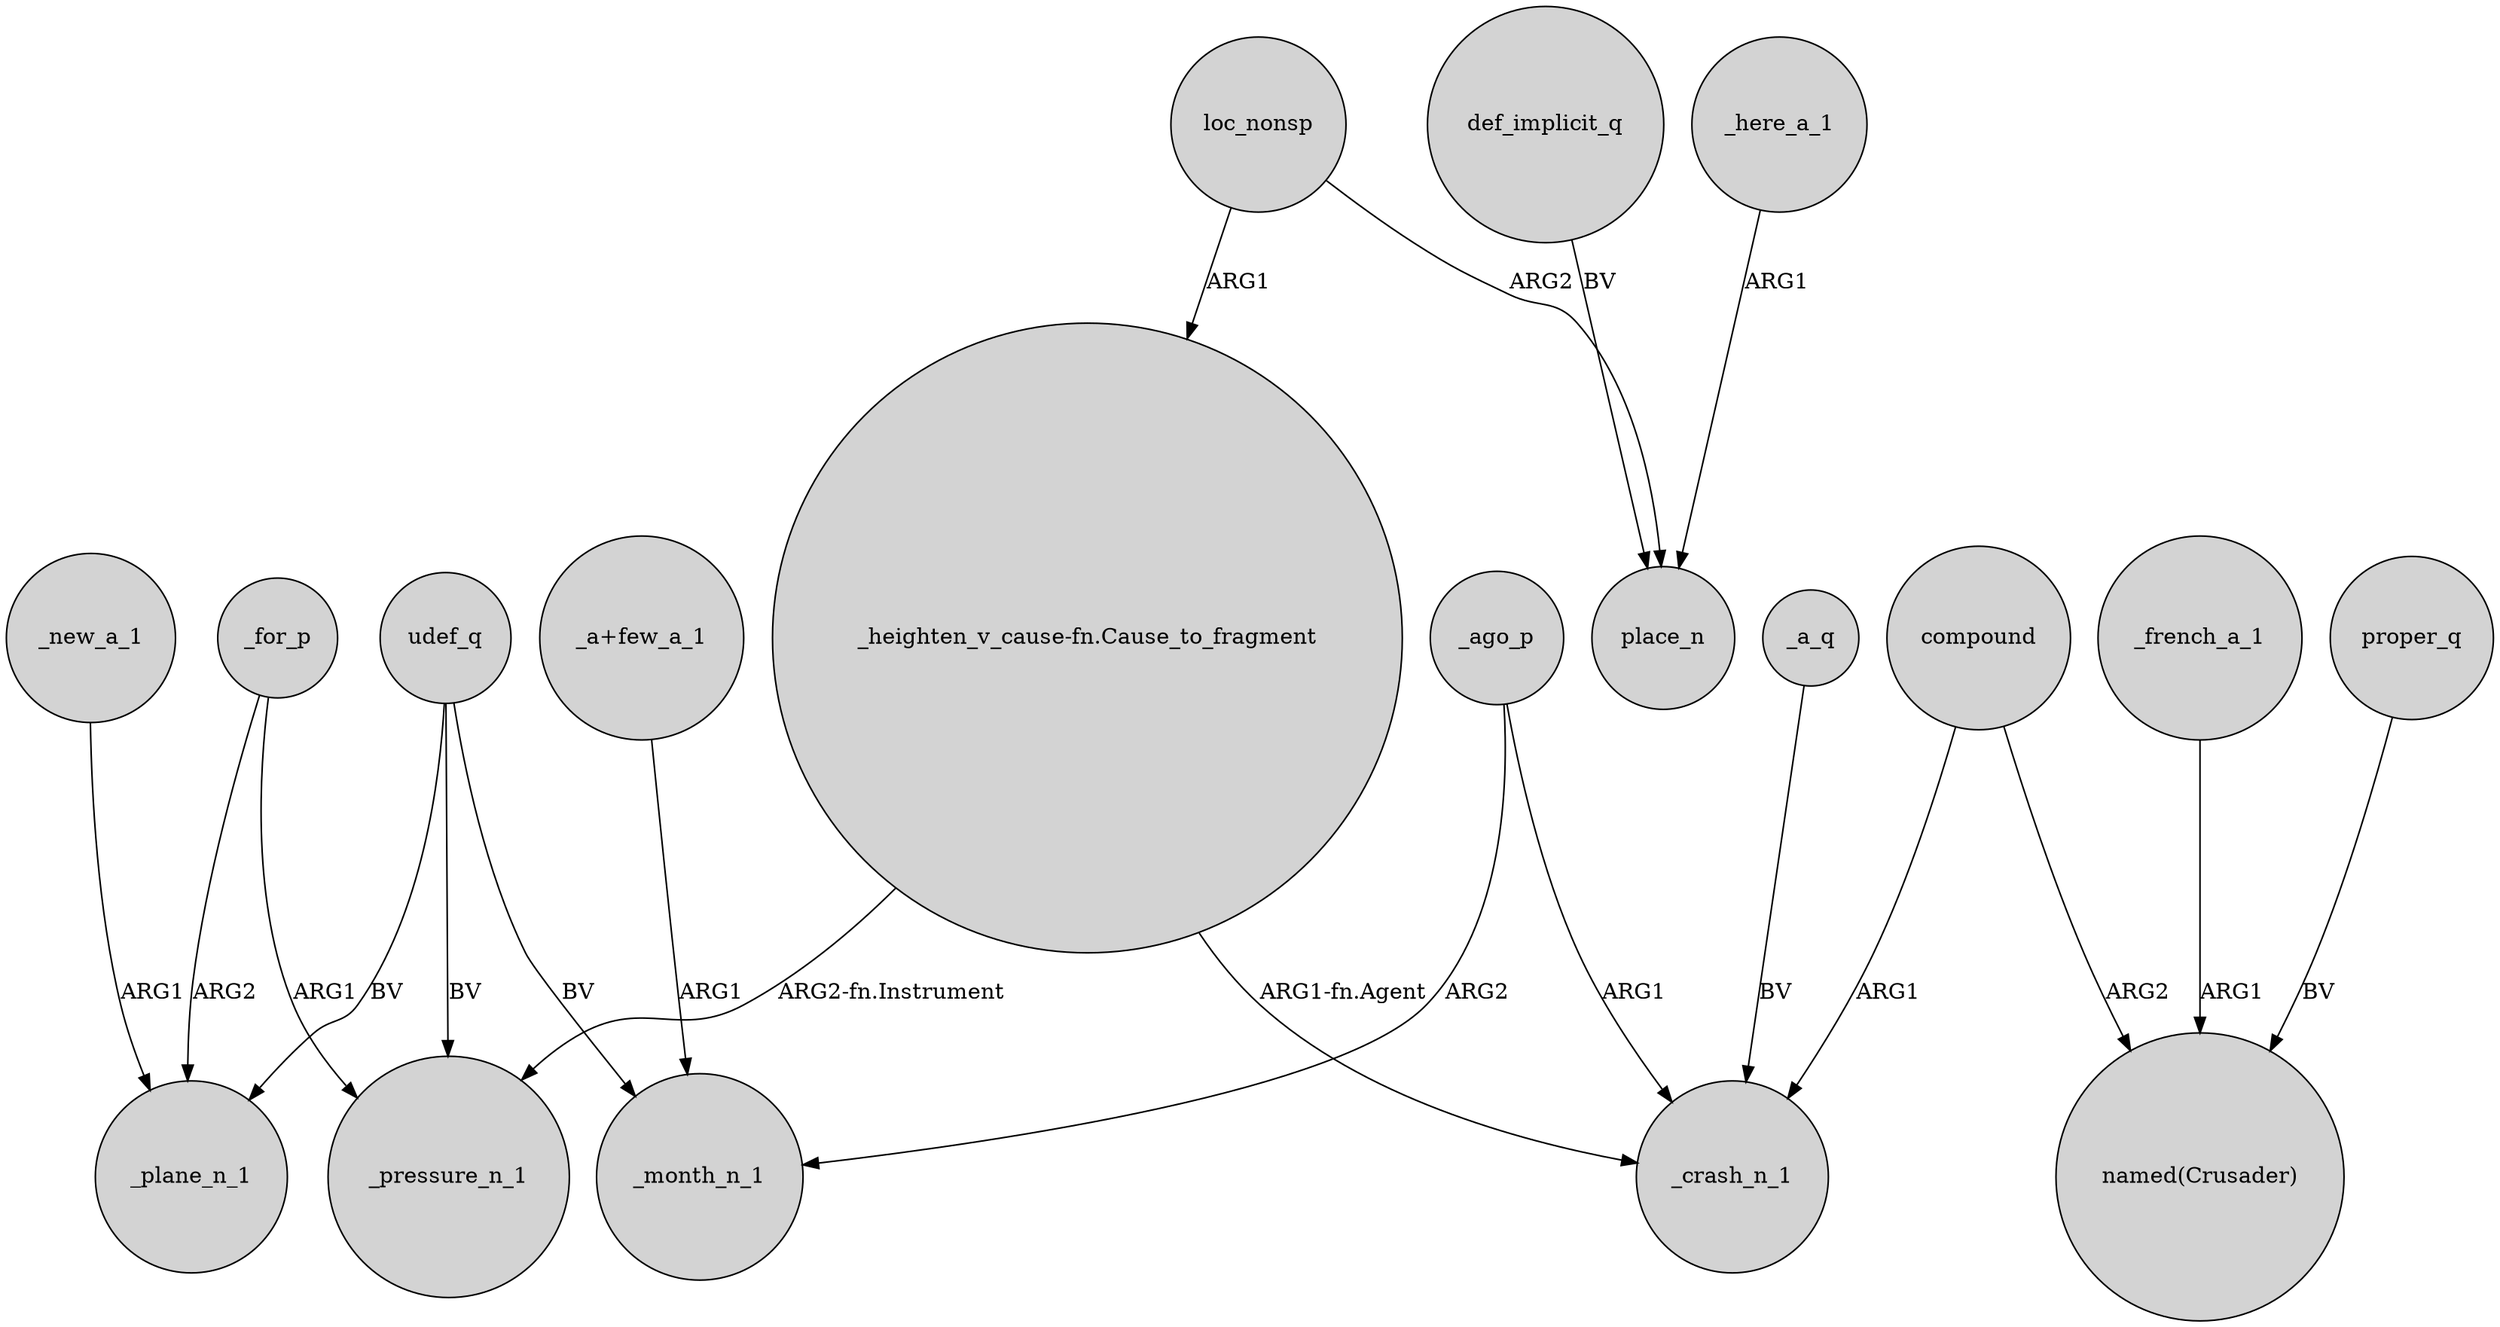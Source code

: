 digraph {
	node [shape=circle style=filled]
	udef_q -> _month_n_1 [label=BV]
	def_implicit_q -> place_n [label=BV]
	_french_a_1 -> "named(Crusader)" [label=ARG1]
	_here_a_1 -> place_n [label=ARG1]
	_ago_p -> _crash_n_1 [label=ARG1]
	udef_q -> _pressure_n_1 [label=BV]
	_a_q -> _crash_n_1 [label=BV]
	udef_q -> _plane_n_1 [label=BV]
	loc_nonsp -> "_heighten_v_cause-fn.Cause_to_fragment" [label=ARG1]
	compound -> _crash_n_1 [label=ARG1]
	_new_a_1 -> _plane_n_1 [label=ARG1]
	proper_q -> "named(Crusader)" [label=BV]
	_for_p -> _plane_n_1 [label=ARG2]
	"_heighten_v_cause-fn.Cause_to_fragment" -> _crash_n_1 [label="ARG1-fn.Agent"]
	_ago_p -> _month_n_1 [label=ARG2]
	"_heighten_v_cause-fn.Cause_to_fragment" -> _pressure_n_1 [label="ARG2-fn.Instrument"]
	loc_nonsp -> place_n [label=ARG2]
	_for_p -> _pressure_n_1 [label=ARG1]
	"_a+few_a_1" -> _month_n_1 [label=ARG1]
	compound -> "named(Crusader)" [label=ARG2]
}
